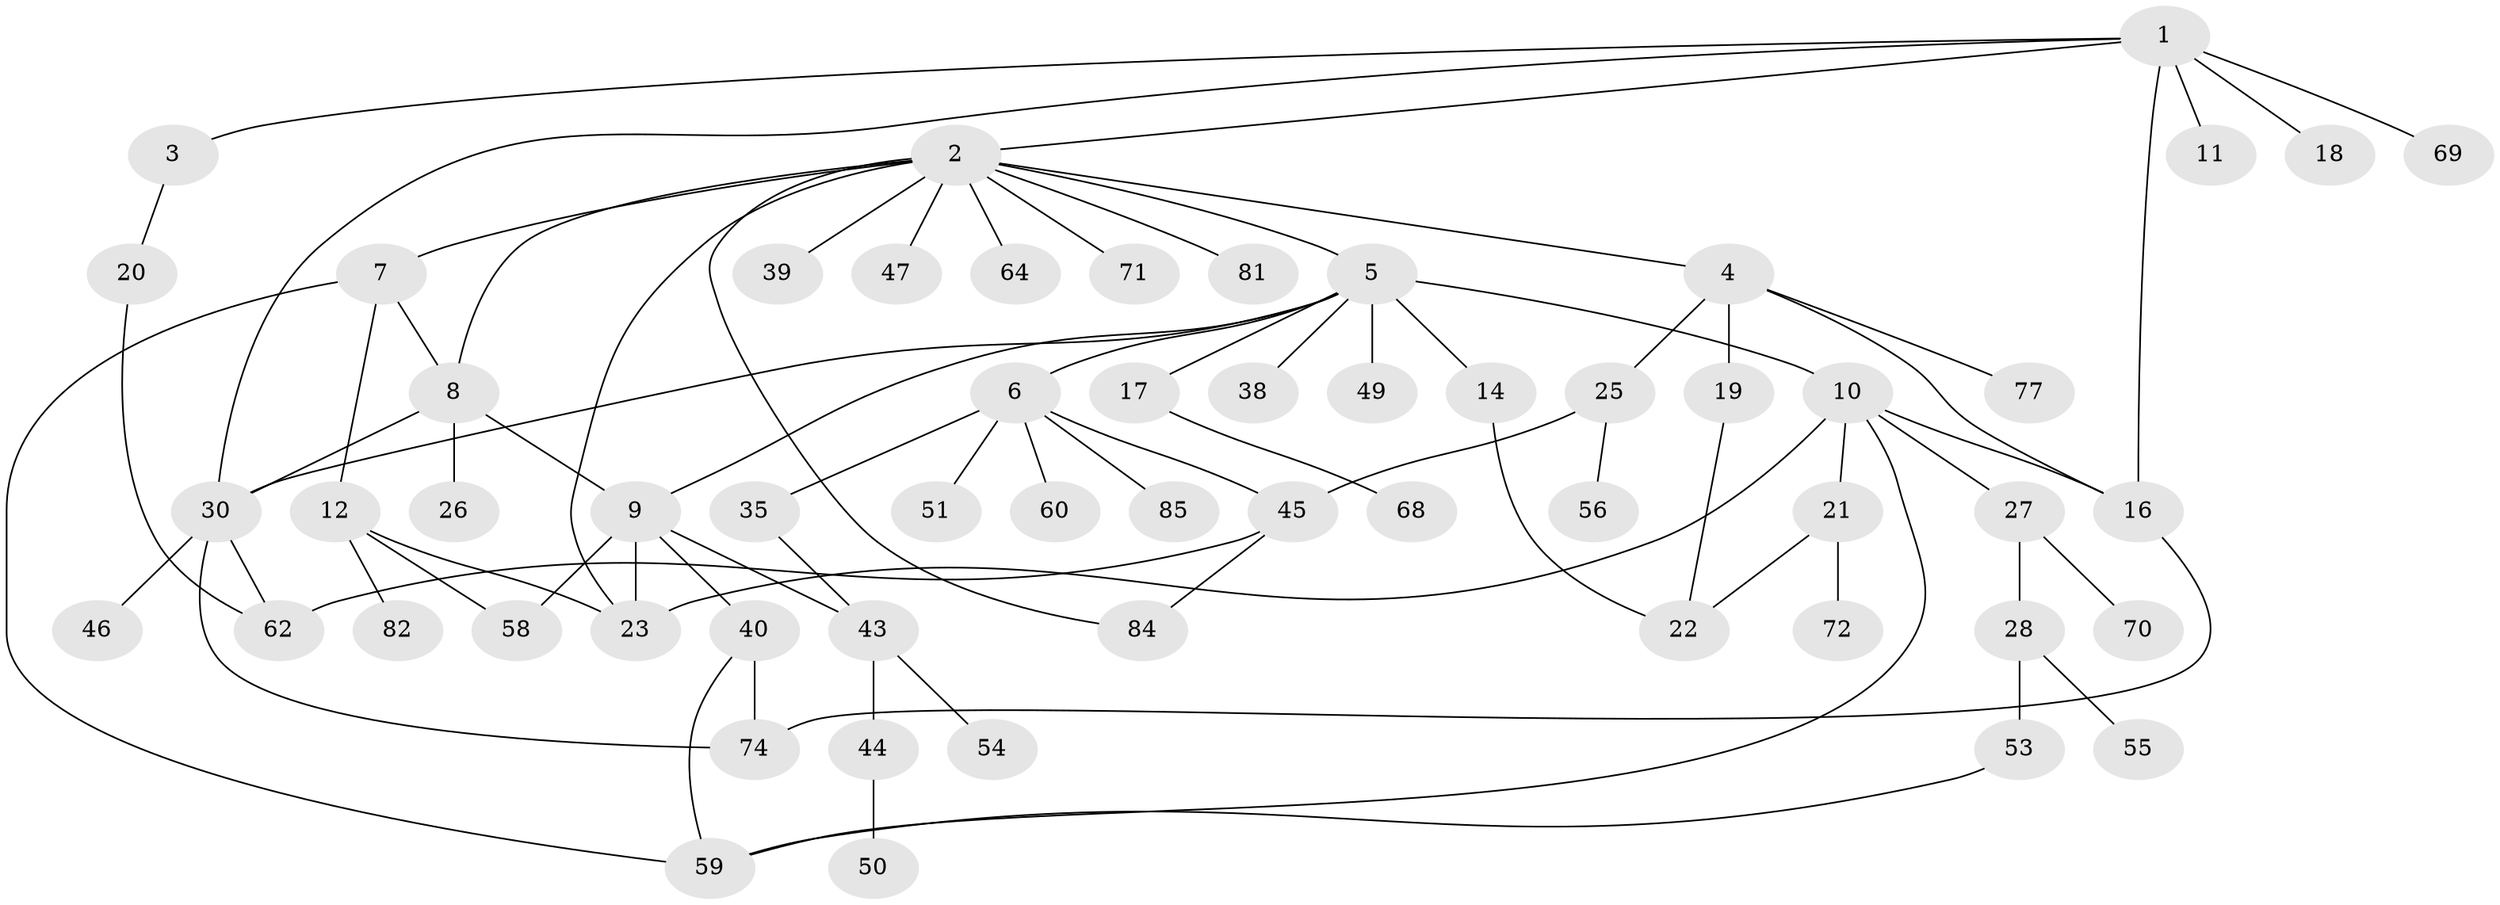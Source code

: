 // Generated by graph-tools (version 1.1) at 2025/23/03/03/25 07:23:34]
// undirected, 58 vertices, 79 edges
graph export_dot {
graph [start="1"]
  node [color=gray90,style=filled];
  1 [super="+13"];
  2 [super="+24"];
  3;
  4;
  5 [super="+15"];
  6 [super="+32"];
  7 [super="+83"];
  8 [super="+80"];
  9 [super="+41"];
  10 [super="+36"];
  11;
  12 [super="+29"];
  14 [super="+37"];
  16;
  17;
  18;
  19 [super="+48"];
  20 [super="+66"];
  21 [super="+57"];
  22 [super="+75"];
  23 [super="+31"];
  25 [super="+33"];
  26;
  27 [super="+42"];
  28 [super="+34"];
  30 [super="+61"];
  35 [super="+63"];
  38;
  39;
  40 [super="+67"];
  43 [super="+76"];
  44;
  45 [super="+52"];
  46;
  47 [super="+65"];
  49;
  50;
  51;
  53 [super="+86"];
  54;
  55;
  56;
  58;
  59 [super="+73"];
  60;
  62 [super="+78"];
  64;
  68;
  69;
  70;
  71;
  72;
  74 [super="+79"];
  77;
  81;
  82;
  84;
  85;
  1 -- 2;
  1 -- 3;
  1 -- 11 [weight=2];
  1 -- 18;
  1 -- 16;
  1 -- 30;
  1 -- 69;
  2 -- 4;
  2 -- 5;
  2 -- 7;
  2 -- 64;
  2 -- 81;
  2 -- 84;
  2 -- 39;
  2 -- 71;
  2 -- 23;
  2 -- 8;
  2 -- 47;
  3 -- 20;
  4 -- 16;
  4 -- 19;
  4 -- 25;
  4 -- 77;
  5 -- 6;
  5 -- 9;
  5 -- 10;
  5 -- 14;
  5 -- 30;
  5 -- 49;
  5 -- 17;
  5 -- 38;
  6 -- 35;
  6 -- 45;
  6 -- 51;
  6 -- 60;
  6 -- 85;
  7 -- 8;
  7 -- 12;
  7 -- 59;
  8 -- 26;
  8 -- 9;
  8 -- 30;
  9 -- 23;
  9 -- 40;
  9 -- 58;
  9 -- 43;
  10 -- 21;
  10 -- 27;
  10 -- 16;
  10 -- 59;
  10 -- 23;
  12 -- 58;
  12 -- 82;
  12 -- 23;
  14 -- 22;
  16 -- 74;
  17 -- 68;
  19 -- 22;
  20 -- 62;
  21 -- 72;
  21 -- 22;
  25 -- 56;
  25 -- 45;
  27 -- 28;
  27 -- 70;
  28 -- 53;
  28 -- 55;
  30 -- 46;
  30 -- 62;
  30 -- 74;
  35 -- 43;
  40 -- 74;
  40 -- 59;
  43 -- 44;
  43 -- 54;
  44 -- 50;
  45 -- 84;
  45 -- 62;
  53 -- 59;
}
